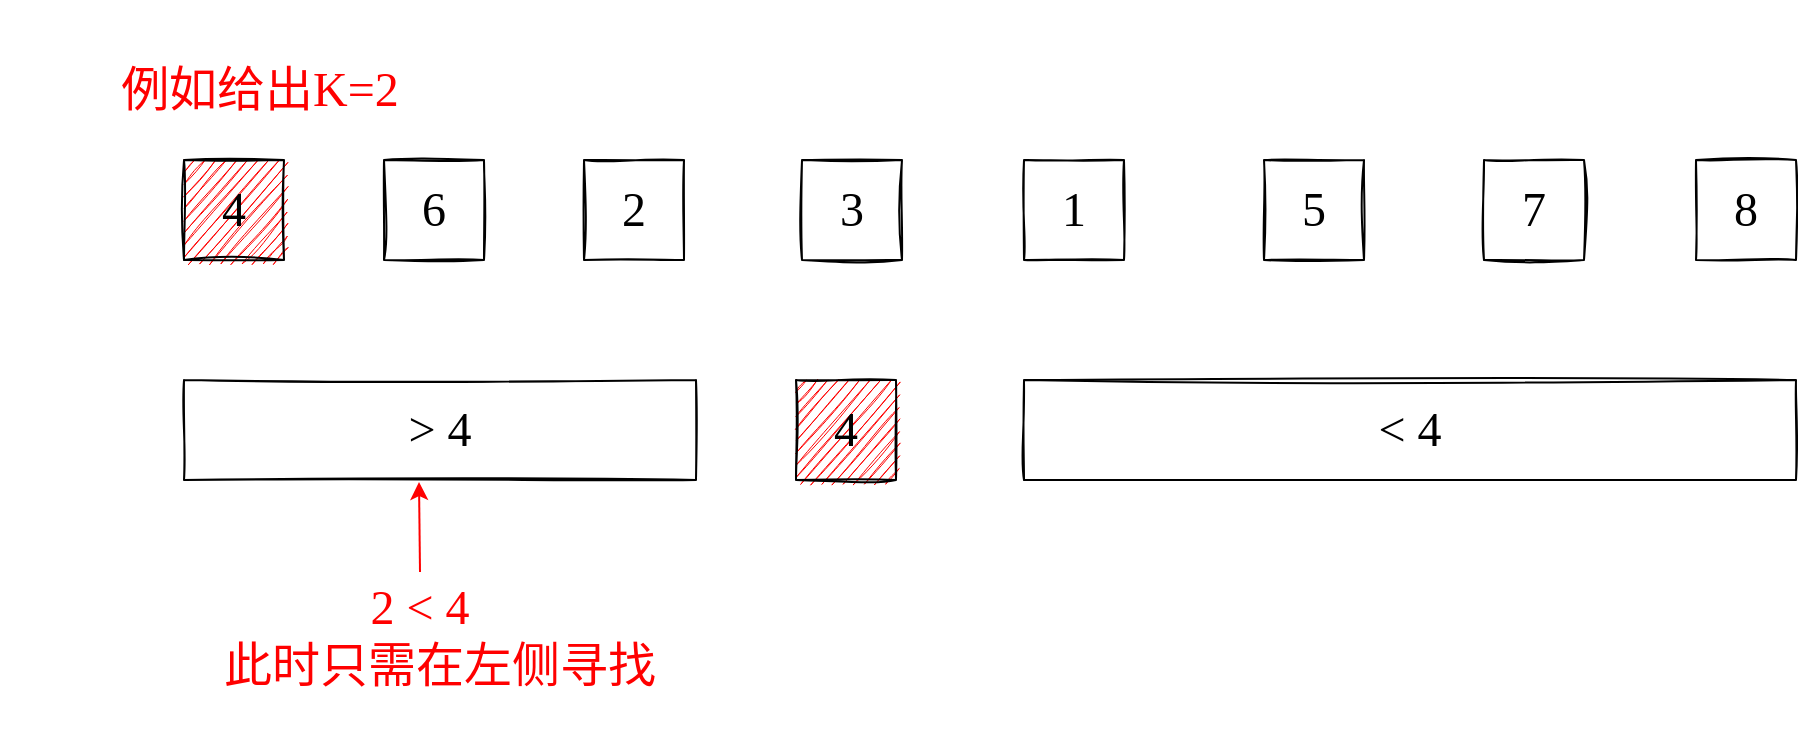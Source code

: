 <mxfile version="14.8.0" type="github">
  <diagram id="eGY769rpdTCRjJ_zANGm" name="Page-1">
    <mxGraphModel dx="1038" dy="547" grid="1" gridSize="10" guides="1" tooltips="1" connect="1" arrows="1" fold="1" page="1" pageScale="1" pageWidth="1169" pageHeight="827" math="0" shadow="0">
      <root>
        <mxCell id="0" />
        <mxCell id="1" parent="0" />
        <mxCell id="Jl2G2H4bN8PpytpsWYva-1" value="4" style="rounded=0;whiteSpace=wrap;html=1;sketch=1;fontFamily=中国式手写风;fontSize=24;fillColor=#FF0000;" vertex="1" parent="1">
          <mxGeometry x="182" y="190" width="50" height="50" as="geometry" />
        </mxCell>
        <mxCell id="Jl2G2H4bN8PpytpsWYva-2" value="6" style="rounded=0;whiteSpace=wrap;html=1;sketch=1;fontFamily=中国式手写风;fontSize=24;" vertex="1" parent="1">
          <mxGeometry x="282" y="190" width="50" height="50" as="geometry" />
        </mxCell>
        <mxCell id="Jl2G2H4bN8PpytpsWYva-3" value="2" style="rounded=0;whiteSpace=wrap;html=1;sketch=1;fontFamily=中国式手写风;fontSize=24;" vertex="1" parent="1">
          <mxGeometry x="382" y="190" width="50" height="50" as="geometry" />
        </mxCell>
        <mxCell id="Jl2G2H4bN8PpytpsWYva-4" value="3" style="rounded=0;whiteSpace=wrap;html=1;sketch=1;fontFamily=中国式手写风;fontSize=24;" vertex="1" parent="1">
          <mxGeometry x="491" y="190" width="50" height="50" as="geometry" />
        </mxCell>
        <mxCell id="Jl2G2H4bN8PpytpsWYva-5" value="1" style="rounded=0;whiteSpace=wrap;html=1;sketch=1;fontFamily=中国式手写风;fontSize=24;" vertex="1" parent="1">
          <mxGeometry x="602" y="190" width="50" height="50" as="geometry" />
        </mxCell>
        <mxCell id="Jl2G2H4bN8PpytpsWYva-6" value="5" style="rounded=0;whiteSpace=wrap;html=1;sketch=1;fontFamily=中国式手写风;fontSize=24;" vertex="1" parent="1">
          <mxGeometry x="722" y="190" width="50" height="50" as="geometry" />
        </mxCell>
        <mxCell id="Jl2G2H4bN8PpytpsWYva-7" value="7" style="rounded=0;whiteSpace=wrap;html=1;sketch=1;fontFamily=中国式手写风;fontSize=24;" vertex="1" parent="1">
          <mxGeometry x="832" y="190" width="50" height="50" as="geometry" />
        </mxCell>
        <mxCell id="Jl2G2H4bN8PpytpsWYva-8" value="8" style="rounded=0;whiteSpace=wrap;html=1;sketch=1;fontFamily=中国式手写风;fontSize=24;" vertex="1" parent="1">
          <mxGeometry x="938" y="190" width="50" height="50" as="geometry" />
        </mxCell>
        <mxCell id="Jl2G2H4bN8PpytpsWYva-10" value="&amp;gt; 4" style="rounded=0;whiteSpace=wrap;html=1;sketch=1;fontFamily=中国式手写风;fontSize=24;" vertex="1" parent="1">
          <mxGeometry x="182" y="300" width="256" height="50" as="geometry" />
        </mxCell>
        <mxCell id="Jl2G2H4bN8PpytpsWYva-11" value="4" style="rounded=0;whiteSpace=wrap;html=1;sketch=1;fontFamily=中国式手写风;fontSize=24;fillColor=#FF0000;" vertex="1" parent="1">
          <mxGeometry x="488" y="300" width="50" height="50" as="geometry" />
        </mxCell>
        <mxCell id="Jl2G2H4bN8PpytpsWYva-12" value="&amp;lt; 4" style="rounded=0;whiteSpace=wrap;html=1;sketch=1;fontFamily=中国式手写风;fontSize=24;" vertex="1" parent="1">
          <mxGeometry x="602" y="300" width="386" height="50" as="geometry" />
        </mxCell>
        <mxCell id="Jl2G2H4bN8PpytpsWYva-13" value="&lt;font color=&quot;#ff0000&quot;&gt;例如给出K=2&lt;/font&gt;" style="text;html=1;strokeColor=none;fillColor=none;align=center;verticalAlign=middle;whiteSpace=wrap;rounded=0;sketch=1;fontFamily=中国式手写风;fontSize=24;" vertex="1" parent="1">
          <mxGeometry x="90" y="110" width="260" height="90" as="geometry" />
        </mxCell>
        <mxCell id="Jl2G2H4bN8PpytpsWYva-14" value="此时只需在左侧寻找" style="text;html=1;strokeColor=none;fillColor=none;align=center;verticalAlign=middle;whiteSpace=wrap;rounded=0;sketch=1;fontFamily=中国式手写风;fontSize=24;fontColor=#FF0000;" vertex="1" parent="1">
          <mxGeometry x="195" y="410" width="230" height="66" as="geometry" />
        </mxCell>
        <mxCell id="Jl2G2H4bN8PpytpsWYva-15" value="2 &amp;lt; 4" style="text;html=1;strokeColor=none;fillColor=none;align=center;verticalAlign=middle;whiteSpace=wrap;rounded=0;sketch=1;fontFamily=中国式手写风;fontSize=24;fontColor=#FF0000;" vertex="1" parent="1">
          <mxGeometry x="220" y="396" width="160" height="36" as="geometry" />
        </mxCell>
        <mxCell id="Jl2G2H4bN8PpytpsWYva-16" value="" style="endArrow=classic;html=1;fontFamily=中国式手写风;fontSize=24;fontColor=#FF0000;exitX=0.5;exitY=0;exitDx=0;exitDy=0;entryX=0.459;entryY=1.02;entryDx=0;entryDy=0;entryPerimeter=0;curved=1;strokeColor=#FF0000;" edge="1" parent="1" source="Jl2G2H4bN8PpytpsWYva-15" target="Jl2G2H4bN8PpytpsWYva-10">
          <mxGeometry width="50" height="50" relative="1" as="geometry">
            <mxPoint x="285" y="414" as="sourcePoint" />
            <mxPoint x="310" y="364" as="targetPoint" />
          </mxGeometry>
        </mxCell>
      </root>
    </mxGraphModel>
  </diagram>
</mxfile>
